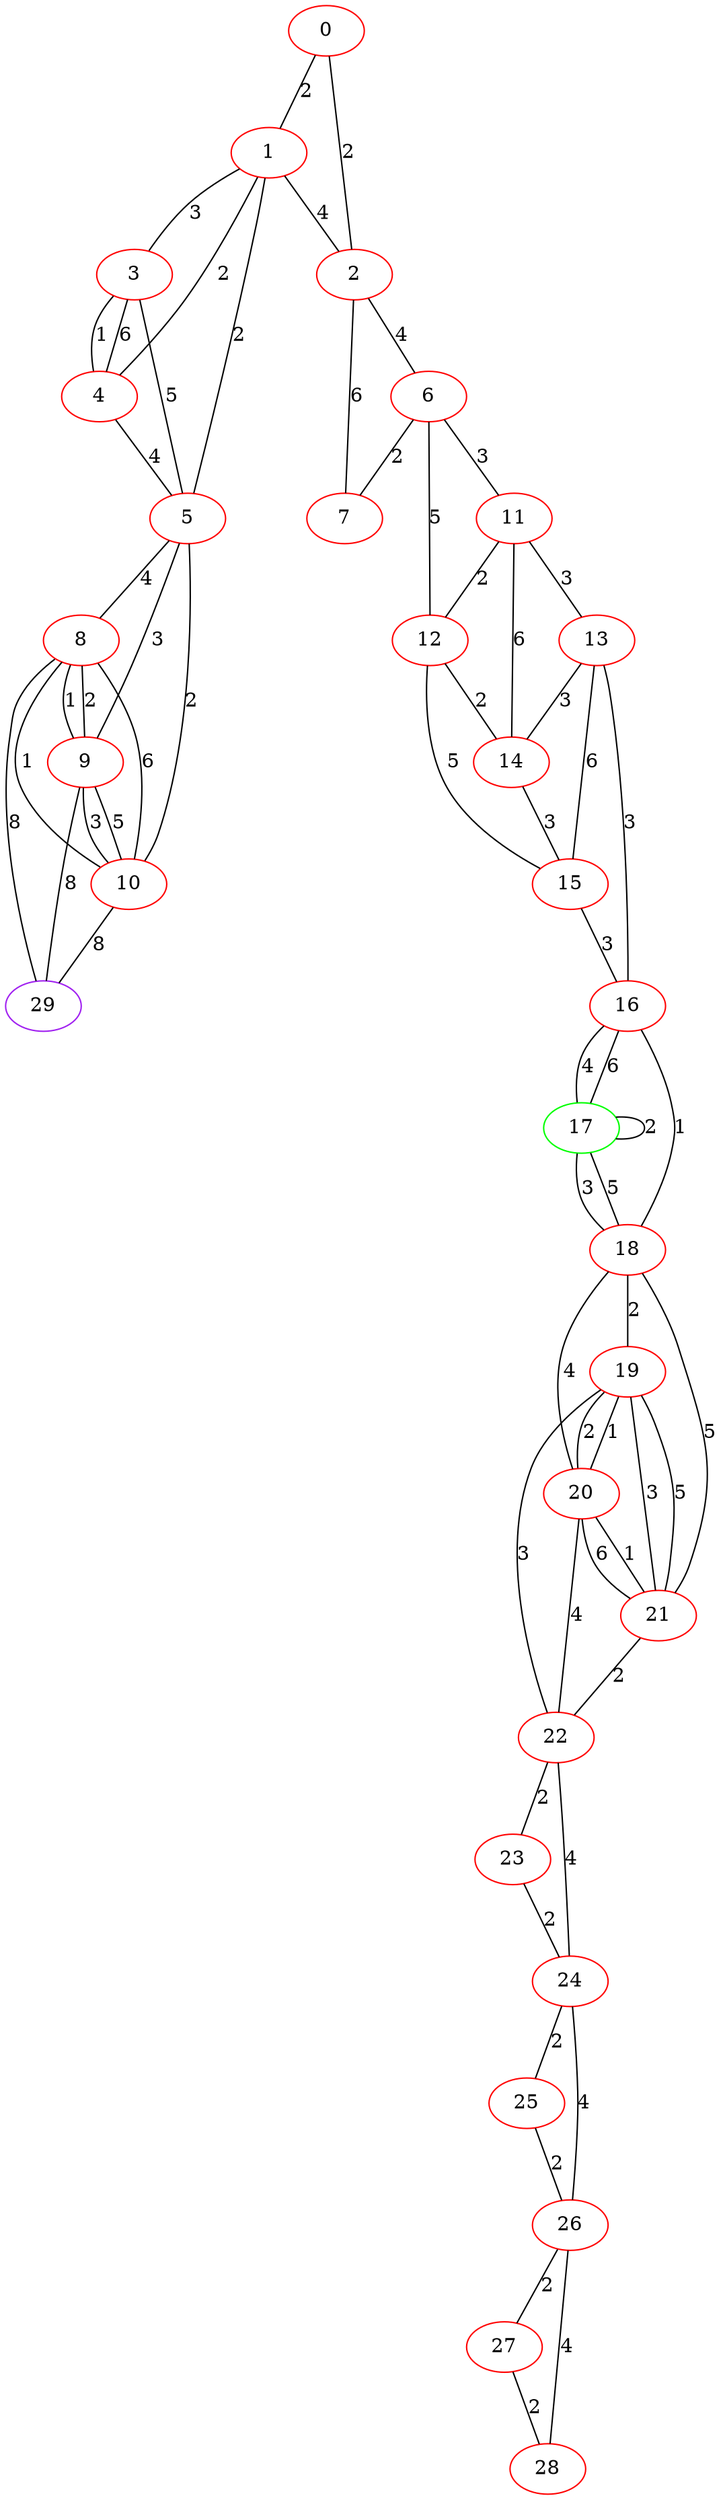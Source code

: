 graph "" {
0 [color=red, weight=1];
1 [color=red, weight=1];
2 [color=red, weight=1];
3 [color=red, weight=1];
4 [color=red, weight=1];
5 [color=red, weight=1];
6 [color=red, weight=1];
7 [color=red, weight=1];
8 [color=red, weight=1];
9 [color=red, weight=1];
10 [color=red, weight=1];
11 [color=red, weight=1];
12 [color=red, weight=1];
13 [color=red, weight=1];
14 [color=red, weight=1];
15 [color=red, weight=1];
16 [color=red, weight=1];
17 [color=green, weight=2];
18 [color=red, weight=1];
19 [color=red, weight=1];
20 [color=red, weight=1];
21 [color=red, weight=1];
22 [color=red, weight=1];
23 [color=red, weight=1];
24 [color=red, weight=1];
25 [color=red, weight=1];
26 [color=red, weight=1];
27 [color=red, weight=1];
28 [color=red, weight=1];
29 [color=purple, weight=4];
0 -- 1  [key=0, label=2];
0 -- 2  [key=0, label=2];
1 -- 2  [key=0, label=4];
1 -- 3  [key=0, label=3];
1 -- 4  [key=0, label=2];
1 -- 5  [key=0, label=2];
2 -- 6  [key=0, label=4];
2 -- 7  [key=0, label=6];
3 -- 4  [key=0, label=1];
3 -- 4  [key=1, label=6];
3 -- 5  [key=0, label=5];
4 -- 5  [key=0, label=4];
5 -- 8  [key=0, label=4];
5 -- 9  [key=0, label=3];
5 -- 10  [key=0, label=2];
6 -- 11  [key=0, label=3];
6 -- 12  [key=0, label=5];
6 -- 7  [key=0, label=2];
8 -- 9  [key=0, label=1];
8 -- 9  [key=1, label=2];
8 -- 10  [key=0, label=6];
8 -- 10  [key=1, label=1];
8 -- 29  [key=0, label=8];
9 -- 10  [key=0, label=5];
9 -- 10  [key=1, label=3];
9 -- 29  [key=0, label=8];
10 -- 29  [key=0, label=8];
11 -- 14  [key=0, label=6];
11 -- 12  [key=0, label=2];
11 -- 13  [key=0, label=3];
12 -- 14  [key=0, label=2];
12 -- 15  [key=0, label=5];
13 -- 16  [key=0, label=3];
13 -- 14  [key=0, label=3];
13 -- 15  [key=0, label=6];
14 -- 15  [key=0, label=3];
15 -- 16  [key=0, label=3];
16 -- 17  [key=0, label=6];
16 -- 17  [key=1, label=4];
16 -- 18  [key=0, label=1];
17 -- 17  [key=0, label=2];
17 -- 18  [key=0, label=5];
17 -- 18  [key=1, label=3];
18 -- 19  [key=0, label=2];
18 -- 20  [key=0, label=4];
18 -- 21  [key=0, label=5];
19 -- 20  [key=0, label=2];
19 -- 20  [key=1, label=1];
19 -- 21  [key=0, label=3];
19 -- 21  [key=1, label=5];
19 -- 22  [key=0, label=3];
20 -- 21  [key=0, label=1];
20 -- 21  [key=1, label=6];
20 -- 22  [key=0, label=4];
21 -- 22  [key=0, label=2];
22 -- 24  [key=0, label=4];
22 -- 23  [key=0, label=2];
23 -- 24  [key=0, label=2];
24 -- 25  [key=0, label=2];
24 -- 26  [key=0, label=4];
25 -- 26  [key=0, label=2];
26 -- 27  [key=0, label=2];
26 -- 28  [key=0, label=4];
27 -- 28  [key=0, label=2];
}
